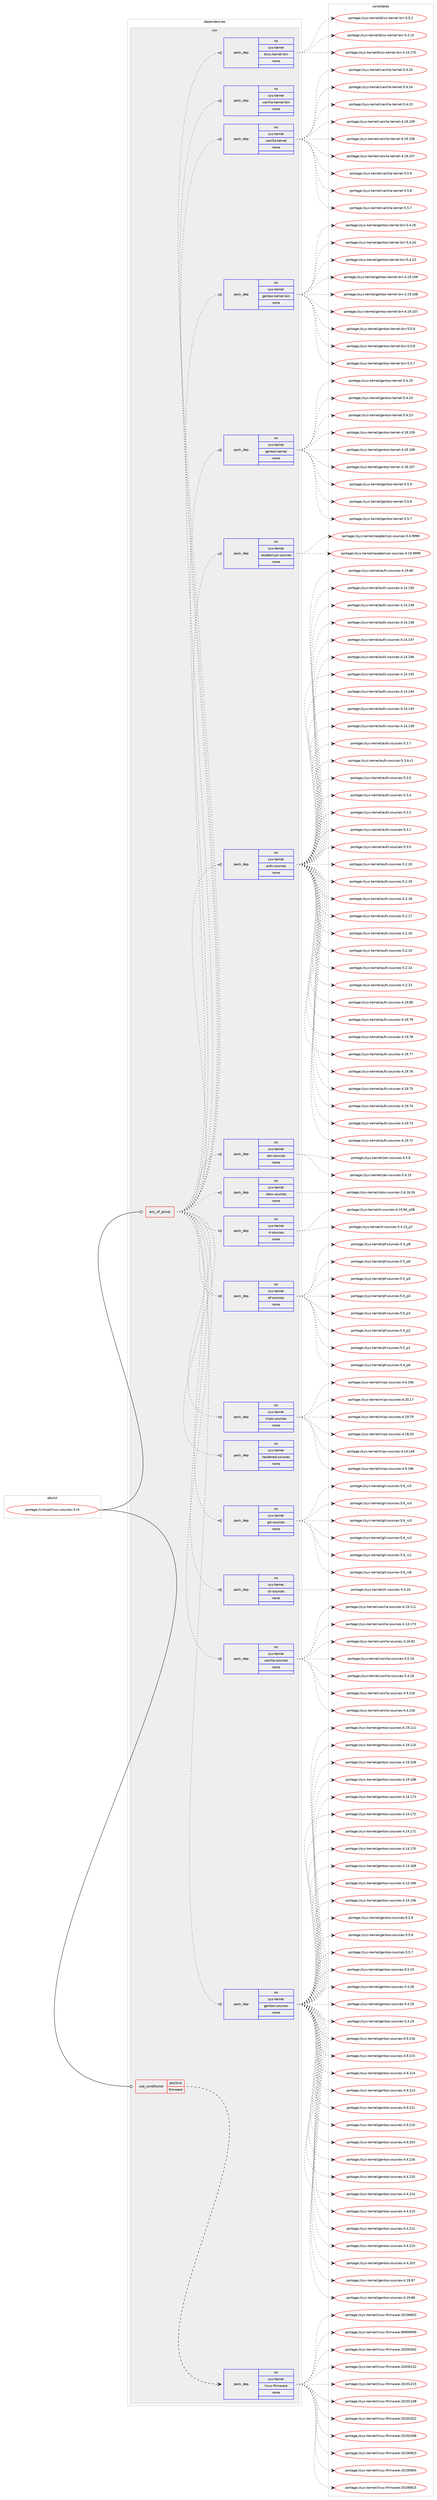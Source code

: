 digraph prolog {

# *************
# Graph options
# *************

newrank=true;
concentrate=true;
compound=true;
graph [rankdir=LR,fontname=Helvetica,fontsize=10,ranksep=1.5];#, ranksep=2.5, nodesep=0.2];
edge  [arrowhead=vee];
node  [fontname=Helvetica,fontsize=10];

# **********
# The ebuild
# **********

subgraph cluster_leftcol {
color=gray;
rank=same;
label=<<i>ebuild</i>>;
id [label="portage://virtual/linux-sources-3-r4", color=red, width=4, href="../virtual/linux-sources-3-r4.svg"];
}

# ****************
# The dependencies
# ****************

subgraph cluster_midcol {
color=gray;
label=<<i>dependencies</i>>;
subgraph cluster_compile {
fillcolor="#eeeeee";
style=filled;
label=<<i>compile</i>>;
}
subgraph cluster_compileandrun {
fillcolor="#eeeeee";
style=filled;
label=<<i>compile and run</i>>;
}
subgraph cluster_run {
fillcolor="#eeeeee";
style=filled;
label=<<i>run</i>>;
subgraph any214 {
dependency9297 [label=<<TABLE BORDER="0" CELLBORDER="1" CELLSPACING="0" CELLPADDING="4"><TR><TD CELLPADDING="10">any_of_group</TD></TR></TABLE>>, shape=none, color=red];subgraph pack7693 {
dependency9298 [label=<<TABLE BORDER="0" CELLBORDER="1" CELLSPACING="0" CELLPADDING="4" WIDTH="220"><TR><TD ROWSPAN="6" CELLPADDING="30">pack_dep</TD></TR><TR><TD WIDTH="110">no</TD></TR><TR><TD>sys-kernel</TD></TR><TR><TD>gentoo-sources</TD></TR><TR><TD>none</TD></TR><TR><TD></TD></TR></TABLE>>, shape=none, color=blue];
}
dependency9297:e -> dependency9298:w [weight=20,style="dotted",arrowhead="oinv"];
subgraph pack7694 {
dependency9299 [label=<<TABLE BORDER="0" CELLBORDER="1" CELLSPACING="0" CELLPADDING="4" WIDTH="220"><TR><TD ROWSPAN="6" CELLPADDING="30">pack_dep</TD></TR><TR><TD WIDTH="110">no</TD></TR><TR><TD>sys-kernel</TD></TR><TR><TD>vanilla-sources</TD></TR><TR><TD>none</TD></TR><TR><TD></TD></TR></TABLE>>, shape=none, color=blue];
}
dependency9297:e -> dependency9299:w [weight=20,style="dotted",arrowhead="oinv"];
subgraph pack7695 {
dependency9300 [label=<<TABLE BORDER="0" CELLBORDER="1" CELLSPACING="0" CELLPADDING="4" WIDTH="220"><TR><TD ROWSPAN="6" CELLPADDING="30">pack_dep</TD></TR><TR><TD WIDTH="110">no</TD></TR><TR><TD>sys-kernel</TD></TR><TR><TD>ck-sources</TD></TR><TR><TD>none</TD></TR><TR><TD></TD></TR></TABLE>>, shape=none, color=blue];
}
dependency9297:e -> dependency9300:w [weight=20,style="dotted",arrowhead="oinv"];
subgraph pack7696 {
dependency9301 [label=<<TABLE BORDER="0" CELLBORDER="1" CELLSPACING="0" CELLPADDING="4" WIDTH="220"><TR><TD ROWSPAN="6" CELLPADDING="30">pack_dep</TD></TR><TR><TD WIDTH="110">no</TD></TR><TR><TD>sys-kernel</TD></TR><TR><TD>git-sources</TD></TR><TR><TD>none</TD></TR><TR><TD></TD></TR></TABLE>>, shape=none, color=blue];
}
dependency9297:e -> dependency9301:w [weight=20,style="dotted",arrowhead="oinv"];
subgraph pack7697 {
dependency9302 [label=<<TABLE BORDER="0" CELLBORDER="1" CELLSPACING="0" CELLPADDING="4" WIDTH="220"><TR><TD ROWSPAN="6" CELLPADDING="30">pack_dep</TD></TR><TR><TD WIDTH="110">no</TD></TR><TR><TD>sys-kernel</TD></TR><TR><TD>hardened-sources</TD></TR><TR><TD>none</TD></TR><TR><TD></TD></TR></TABLE>>, shape=none, color=blue];
}
dependency9297:e -> dependency9302:w [weight=20,style="dotted",arrowhead="oinv"];
subgraph pack7698 {
dependency9303 [label=<<TABLE BORDER="0" CELLBORDER="1" CELLSPACING="0" CELLPADDING="4" WIDTH="220"><TR><TD ROWSPAN="6" CELLPADDING="30">pack_dep</TD></TR><TR><TD WIDTH="110">no</TD></TR><TR><TD>sys-kernel</TD></TR><TR><TD>mips-sources</TD></TR><TR><TD>none</TD></TR><TR><TD></TD></TR></TABLE>>, shape=none, color=blue];
}
dependency9297:e -> dependency9303:w [weight=20,style="dotted",arrowhead="oinv"];
subgraph pack7699 {
dependency9304 [label=<<TABLE BORDER="0" CELLBORDER="1" CELLSPACING="0" CELLPADDING="4" WIDTH="220"><TR><TD ROWSPAN="6" CELLPADDING="30">pack_dep</TD></TR><TR><TD WIDTH="110">no</TD></TR><TR><TD>sys-kernel</TD></TR><TR><TD>pf-sources</TD></TR><TR><TD>none</TD></TR><TR><TD></TD></TR></TABLE>>, shape=none, color=blue];
}
dependency9297:e -> dependency9304:w [weight=20,style="dotted",arrowhead="oinv"];
subgraph pack7700 {
dependency9305 [label=<<TABLE BORDER="0" CELLBORDER="1" CELLSPACING="0" CELLPADDING="4" WIDTH="220"><TR><TD ROWSPAN="6" CELLPADDING="30">pack_dep</TD></TR><TR><TD WIDTH="110">no</TD></TR><TR><TD>sys-kernel</TD></TR><TR><TD>rt-sources</TD></TR><TR><TD>none</TD></TR><TR><TD></TD></TR></TABLE>>, shape=none, color=blue];
}
dependency9297:e -> dependency9305:w [weight=20,style="dotted",arrowhead="oinv"];
subgraph pack7701 {
dependency9306 [label=<<TABLE BORDER="0" CELLBORDER="1" CELLSPACING="0" CELLPADDING="4" WIDTH="220"><TR><TD ROWSPAN="6" CELLPADDING="30">pack_dep</TD></TR><TR><TD WIDTH="110">no</TD></TR><TR><TD>sys-kernel</TD></TR><TR><TD>xbox-sources</TD></TR><TR><TD>none</TD></TR><TR><TD></TD></TR></TABLE>>, shape=none, color=blue];
}
dependency9297:e -> dependency9306:w [weight=20,style="dotted",arrowhead="oinv"];
subgraph pack7702 {
dependency9307 [label=<<TABLE BORDER="0" CELLBORDER="1" CELLSPACING="0" CELLPADDING="4" WIDTH="220"><TR><TD ROWSPAN="6" CELLPADDING="30">pack_dep</TD></TR><TR><TD WIDTH="110">no</TD></TR><TR><TD>sys-kernel</TD></TR><TR><TD>zen-sources</TD></TR><TR><TD>none</TD></TR><TR><TD></TD></TR></TABLE>>, shape=none, color=blue];
}
dependency9297:e -> dependency9307:w [weight=20,style="dotted",arrowhead="oinv"];
subgraph pack7703 {
dependency9308 [label=<<TABLE BORDER="0" CELLBORDER="1" CELLSPACING="0" CELLPADDING="4" WIDTH="220"><TR><TD ROWSPAN="6" CELLPADDING="30">pack_dep</TD></TR><TR><TD WIDTH="110">no</TD></TR><TR><TD>sys-kernel</TD></TR><TR><TD>aufs-sources</TD></TR><TR><TD>none</TD></TR><TR><TD></TD></TR></TABLE>>, shape=none, color=blue];
}
dependency9297:e -> dependency9308:w [weight=20,style="dotted",arrowhead="oinv"];
subgraph pack7704 {
dependency9309 [label=<<TABLE BORDER="0" CELLBORDER="1" CELLSPACING="0" CELLPADDING="4" WIDTH="220"><TR><TD ROWSPAN="6" CELLPADDING="30">pack_dep</TD></TR><TR><TD WIDTH="110">no</TD></TR><TR><TD>sys-kernel</TD></TR><TR><TD>raspberrypi-sources</TD></TR><TR><TD>none</TD></TR><TR><TD></TD></TR></TABLE>>, shape=none, color=blue];
}
dependency9297:e -> dependency9309:w [weight=20,style="dotted",arrowhead="oinv"];
subgraph pack7705 {
dependency9310 [label=<<TABLE BORDER="0" CELLBORDER="1" CELLSPACING="0" CELLPADDING="4" WIDTH="220"><TR><TD ROWSPAN="6" CELLPADDING="30">pack_dep</TD></TR><TR><TD WIDTH="110">no</TD></TR><TR><TD>sys-kernel</TD></TR><TR><TD>gentoo-kernel</TD></TR><TR><TD>none</TD></TR><TR><TD></TD></TR></TABLE>>, shape=none, color=blue];
}
dependency9297:e -> dependency9310:w [weight=20,style="dotted",arrowhead="oinv"];
subgraph pack7706 {
dependency9311 [label=<<TABLE BORDER="0" CELLBORDER="1" CELLSPACING="0" CELLPADDING="4" WIDTH="220"><TR><TD ROWSPAN="6" CELLPADDING="30">pack_dep</TD></TR><TR><TD WIDTH="110">no</TD></TR><TR><TD>sys-kernel</TD></TR><TR><TD>gentoo-kernel-bin</TD></TR><TR><TD>none</TD></TR><TR><TD></TD></TR></TABLE>>, shape=none, color=blue];
}
dependency9297:e -> dependency9311:w [weight=20,style="dotted",arrowhead="oinv"];
subgraph pack7707 {
dependency9312 [label=<<TABLE BORDER="0" CELLBORDER="1" CELLSPACING="0" CELLPADDING="4" WIDTH="220"><TR><TD ROWSPAN="6" CELLPADDING="30">pack_dep</TD></TR><TR><TD WIDTH="110">no</TD></TR><TR><TD>sys-kernel</TD></TR><TR><TD>vanilla-kernel</TD></TR><TR><TD>none</TD></TR><TR><TD></TD></TR></TABLE>>, shape=none, color=blue];
}
dependency9297:e -> dependency9312:w [weight=20,style="dotted",arrowhead="oinv"];
subgraph pack7708 {
dependency9313 [label=<<TABLE BORDER="0" CELLBORDER="1" CELLSPACING="0" CELLPADDING="4" WIDTH="220"><TR><TD ROWSPAN="6" CELLPADDING="30">pack_dep</TD></TR><TR><TD WIDTH="110">no</TD></TR><TR><TD>sys-kernel</TD></TR><TR><TD>vanilla-kernel-bin</TD></TR><TR><TD>none</TD></TR><TR><TD></TD></TR></TABLE>>, shape=none, color=blue];
}
dependency9297:e -> dependency9313:w [weight=20,style="dotted",arrowhead="oinv"];
subgraph pack7709 {
dependency9314 [label=<<TABLE BORDER="0" CELLBORDER="1" CELLSPACING="0" CELLPADDING="4" WIDTH="220"><TR><TD ROWSPAN="6" CELLPADDING="30">pack_dep</TD></TR><TR><TD WIDTH="110">no</TD></TR><TR><TD>sys-kernel</TD></TR><TR><TD>bliss-kernel-bin</TD></TR><TR><TD>none</TD></TR><TR><TD></TD></TR></TABLE>>, shape=none, color=blue];
}
dependency9297:e -> dependency9314:w [weight=20,style="dotted",arrowhead="oinv"];
}
id:e -> dependency9297:w [weight=20,style="solid",arrowhead="odot"];
subgraph cond1388 {
dependency9315 [label=<<TABLE BORDER="0" CELLBORDER="1" CELLSPACING="0" CELLPADDING="4"><TR><TD ROWSPAN="3" CELLPADDING="10">use_conditional</TD></TR><TR><TD>positive</TD></TR><TR><TD>firmware</TD></TR></TABLE>>, shape=none, color=red];
subgraph pack7710 {
dependency9316 [label=<<TABLE BORDER="0" CELLBORDER="1" CELLSPACING="0" CELLPADDING="4" WIDTH="220"><TR><TD ROWSPAN="6" CELLPADDING="30">pack_dep</TD></TR><TR><TD WIDTH="110">no</TD></TR><TR><TD>sys-kernel</TD></TR><TR><TD>linux-firmware</TD></TR><TR><TD>none</TD></TR><TR><TD></TD></TR></TABLE>>, shape=none, color=blue];
}
dependency9315:e -> dependency9316:w [weight=20,style="dashed",arrowhead="vee"];
}
id:e -> dependency9315:w [weight=20,style="solid",arrowhead="odot"];
}
}

# **************
# The candidates
# **************

subgraph cluster_choices {
rank=same;
color=gray;
label=<<i>candidates</i>>;

subgraph choice7693 {
color=black;
nodesep=1;
choice11512111545107101114110101108471031011101161111114511511111711499101115455346534657 [label="portage://sys-kernel/gentoo-sources-5.5.9", color=red, width=4,href="../sys-kernel/gentoo-sources-5.5.9.svg"];
choice11512111545107101114110101108471031011101161111114511511111711499101115455346534656 [label="portage://sys-kernel/gentoo-sources-5.5.8", color=red, width=4,href="../sys-kernel/gentoo-sources-5.5.8.svg"];
choice11512111545107101114110101108471031011101161111114511511111711499101115455346534655 [label="portage://sys-kernel/gentoo-sources-5.5.7", color=red, width=4,href="../sys-kernel/gentoo-sources-5.5.7.svg"];
choice1151211154510710111411010110847103101110116111111451151111171149910111545534653464948 [label="portage://sys-kernel/gentoo-sources-5.5.10", color=red, width=4,href="../sys-kernel/gentoo-sources-5.5.10.svg"];
choice1151211154510710111411010110847103101110116111111451151111171149910111545534652465054 [label="portage://sys-kernel/gentoo-sources-5.4.26", color=red, width=4,href="../sys-kernel/gentoo-sources-5.4.26.svg"];
choice1151211154510710111411010110847103101110116111111451151111171149910111545534652465053 [label="portage://sys-kernel/gentoo-sources-5.4.25", color=red, width=4,href="../sys-kernel/gentoo-sources-5.4.25.svg"];
choice1151211154510710111411010110847103101110116111111451151111171149910111545534652465052 [label="portage://sys-kernel/gentoo-sources-5.4.24", color=red, width=4,href="../sys-kernel/gentoo-sources-5.4.24.svg"];
choice115121115451071011141101011084710310111011611111145115111117114991011154552465746504954 [label="portage://sys-kernel/gentoo-sources-4.9.216", color=red, width=4,href="../sys-kernel/gentoo-sources-4.9.216.svg"];
choice115121115451071011141101011084710310111011611111145115111117114991011154552465746504953 [label="portage://sys-kernel/gentoo-sources-4.9.215", color=red, width=4,href="../sys-kernel/gentoo-sources-4.9.215.svg"];
choice115121115451071011141101011084710310111011611111145115111117114991011154552465746504952 [label="portage://sys-kernel/gentoo-sources-4.9.214", color=red, width=4,href="../sys-kernel/gentoo-sources-4.9.214.svg"];
choice115121115451071011141101011084710310111011611111145115111117114991011154552465746504951 [label="portage://sys-kernel/gentoo-sources-4.9.213", color=red, width=4,href="../sys-kernel/gentoo-sources-4.9.213.svg"];
choice115121115451071011141101011084710310111011611111145115111117114991011154552465746504950 [label="portage://sys-kernel/gentoo-sources-4.9.212", color=red, width=4,href="../sys-kernel/gentoo-sources-4.9.212.svg"];
choice115121115451071011141101011084710310111011611111145115111117114991011154552465746504948 [label="portage://sys-kernel/gentoo-sources-4.9.210", color=red, width=4,href="../sys-kernel/gentoo-sources-4.9.210.svg"];
choice115121115451071011141101011084710310111011611111145115111117114991011154552465746504851 [label="portage://sys-kernel/gentoo-sources-4.9.203", color=red, width=4,href="../sys-kernel/gentoo-sources-4.9.203.svg"];
choice115121115451071011141101011084710310111011611111145115111117114991011154552465246504954 [label="portage://sys-kernel/gentoo-sources-4.4.216", color=red, width=4,href="../sys-kernel/gentoo-sources-4.4.216.svg"];
choice115121115451071011141101011084710310111011611111145115111117114991011154552465246504953 [label="portage://sys-kernel/gentoo-sources-4.4.215", color=red, width=4,href="../sys-kernel/gentoo-sources-4.4.215.svg"];
choice115121115451071011141101011084710310111011611111145115111117114991011154552465246504952 [label="portage://sys-kernel/gentoo-sources-4.4.214", color=red, width=4,href="../sys-kernel/gentoo-sources-4.4.214.svg"];
choice115121115451071011141101011084710310111011611111145115111117114991011154552465246504951 [label="portage://sys-kernel/gentoo-sources-4.4.213", color=red, width=4,href="../sys-kernel/gentoo-sources-4.4.213.svg"];
choice115121115451071011141101011084710310111011611111145115111117114991011154552465246504950 [label="portage://sys-kernel/gentoo-sources-4.4.212", color=red, width=4,href="../sys-kernel/gentoo-sources-4.4.212.svg"];
choice115121115451071011141101011084710310111011611111145115111117114991011154552465246504948 [label="portage://sys-kernel/gentoo-sources-4.4.210", color=red, width=4,href="../sys-kernel/gentoo-sources-4.4.210.svg"];
choice115121115451071011141101011084710310111011611111145115111117114991011154552465246504851 [label="portage://sys-kernel/gentoo-sources-4.4.203", color=red, width=4,href="../sys-kernel/gentoo-sources-4.4.203.svg"];
choice115121115451071011141101011084710310111011611111145115111117114991011154552464957465755 [label="portage://sys-kernel/gentoo-sources-4.19.97", color=red, width=4,href="../sys-kernel/gentoo-sources-4.19.97.svg"];
choice115121115451071011141101011084710310111011611111145115111117114991011154552464957465654 [label="portage://sys-kernel/gentoo-sources-4.19.86", color=red, width=4,href="../sys-kernel/gentoo-sources-4.19.86.svg"];
choice11512111545107101114110101108471031011101161111114511511111711499101115455246495746494949 [label="portage://sys-kernel/gentoo-sources-4.19.111", color=red, width=4,href="../sys-kernel/gentoo-sources-4.19.111.svg"];
choice11512111545107101114110101108471031011101161111114511511111711499101115455246495746494948 [label="portage://sys-kernel/gentoo-sources-4.19.110", color=red, width=4,href="../sys-kernel/gentoo-sources-4.19.110.svg"];
choice11512111545107101114110101108471031011101161111114511511111711499101115455246495746494857 [label="portage://sys-kernel/gentoo-sources-4.19.109", color=red, width=4,href="../sys-kernel/gentoo-sources-4.19.109.svg"];
choice11512111545107101114110101108471031011101161111114511511111711499101115455246495746494856 [label="portage://sys-kernel/gentoo-sources-4.19.108", color=red, width=4,href="../sys-kernel/gentoo-sources-4.19.108.svg"];
choice11512111545107101114110101108471031011101161111114511511111711499101115455246495246495551 [label="portage://sys-kernel/gentoo-sources-4.14.173", color=red, width=4,href="../sys-kernel/gentoo-sources-4.14.173.svg"];
choice11512111545107101114110101108471031011101161111114511511111711499101115455246495246495550 [label="portage://sys-kernel/gentoo-sources-4.14.172", color=red, width=4,href="../sys-kernel/gentoo-sources-4.14.172.svg"];
choice11512111545107101114110101108471031011101161111114511511111711499101115455246495246495549 [label="portage://sys-kernel/gentoo-sources-4.14.171", color=red, width=4,href="../sys-kernel/gentoo-sources-4.14.171.svg"];
choice11512111545107101114110101108471031011101161111114511511111711499101115455246495246495548 [label="portage://sys-kernel/gentoo-sources-4.14.170", color=red, width=4,href="../sys-kernel/gentoo-sources-4.14.170.svg"];
choice11512111545107101114110101108471031011101161111114511511111711499101115455246495246495457 [label="portage://sys-kernel/gentoo-sources-4.14.169", color=red, width=4,href="../sys-kernel/gentoo-sources-4.14.169.svg"];
choice11512111545107101114110101108471031011101161111114511511111711499101115455246495246495454 [label="portage://sys-kernel/gentoo-sources-4.14.166", color=red, width=4,href="../sys-kernel/gentoo-sources-4.14.166.svg"];
choice11512111545107101114110101108471031011101161111114511511111711499101115455246495246495354 [label="portage://sys-kernel/gentoo-sources-4.14.156", color=red, width=4,href="../sys-kernel/gentoo-sources-4.14.156.svg"];
dependency9298:e -> choice11512111545107101114110101108471031011101161111114511511111711499101115455346534657:w [style=dotted,weight="100"];
dependency9298:e -> choice11512111545107101114110101108471031011101161111114511511111711499101115455346534656:w [style=dotted,weight="100"];
dependency9298:e -> choice11512111545107101114110101108471031011101161111114511511111711499101115455346534655:w [style=dotted,weight="100"];
dependency9298:e -> choice1151211154510710111411010110847103101110116111111451151111171149910111545534653464948:w [style=dotted,weight="100"];
dependency9298:e -> choice1151211154510710111411010110847103101110116111111451151111171149910111545534652465054:w [style=dotted,weight="100"];
dependency9298:e -> choice1151211154510710111411010110847103101110116111111451151111171149910111545534652465053:w [style=dotted,weight="100"];
dependency9298:e -> choice1151211154510710111411010110847103101110116111111451151111171149910111545534652465052:w [style=dotted,weight="100"];
dependency9298:e -> choice115121115451071011141101011084710310111011611111145115111117114991011154552465746504954:w [style=dotted,weight="100"];
dependency9298:e -> choice115121115451071011141101011084710310111011611111145115111117114991011154552465746504953:w [style=dotted,weight="100"];
dependency9298:e -> choice115121115451071011141101011084710310111011611111145115111117114991011154552465746504952:w [style=dotted,weight="100"];
dependency9298:e -> choice115121115451071011141101011084710310111011611111145115111117114991011154552465746504951:w [style=dotted,weight="100"];
dependency9298:e -> choice115121115451071011141101011084710310111011611111145115111117114991011154552465746504950:w [style=dotted,weight="100"];
dependency9298:e -> choice115121115451071011141101011084710310111011611111145115111117114991011154552465746504948:w [style=dotted,weight="100"];
dependency9298:e -> choice115121115451071011141101011084710310111011611111145115111117114991011154552465746504851:w [style=dotted,weight="100"];
dependency9298:e -> choice115121115451071011141101011084710310111011611111145115111117114991011154552465246504954:w [style=dotted,weight="100"];
dependency9298:e -> choice115121115451071011141101011084710310111011611111145115111117114991011154552465246504953:w [style=dotted,weight="100"];
dependency9298:e -> choice115121115451071011141101011084710310111011611111145115111117114991011154552465246504952:w [style=dotted,weight="100"];
dependency9298:e -> choice115121115451071011141101011084710310111011611111145115111117114991011154552465246504951:w [style=dotted,weight="100"];
dependency9298:e -> choice115121115451071011141101011084710310111011611111145115111117114991011154552465246504950:w [style=dotted,weight="100"];
dependency9298:e -> choice115121115451071011141101011084710310111011611111145115111117114991011154552465246504948:w [style=dotted,weight="100"];
dependency9298:e -> choice115121115451071011141101011084710310111011611111145115111117114991011154552465246504851:w [style=dotted,weight="100"];
dependency9298:e -> choice115121115451071011141101011084710310111011611111145115111117114991011154552464957465755:w [style=dotted,weight="100"];
dependency9298:e -> choice115121115451071011141101011084710310111011611111145115111117114991011154552464957465654:w [style=dotted,weight="100"];
dependency9298:e -> choice11512111545107101114110101108471031011101161111114511511111711499101115455246495746494949:w [style=dotted,weight="100"];
dependency9298:e -> choice11512111545107101114110101108471031011101161111114511511111711499101115455246495746494948:w [style=dotted,weight="100"];
dependency9298:e -> choice11512111545107101114110101108471031011101161111114511511111711499101115455246495746494857:w [style=dotted,weight="100"];
dependency9298:e -> choice11512111545107101114110101108471031011101161111114511511111711499101115455246495746494856:w [style=dotted,weight="100"];
dependency9298:e -> choice11512111545107101114110101108471031011101161111114511511111711499101115455246495246495551:w [style=dotted,weight="100"];
dependency9298:e -> choice11512111545107101114110101108471031011101161111114511511111711499101115455246495246495550:w [style=dotted,weight="100"];
dependency9298:e -> choice11512111545107101114110101108471031011101161111114511511111711499101115455246495246495549:w [style=dotted,weight="100"];
dependency9298:e -> choice11512111545107101114110101108471031011101161111114511511111711499101115455246495246495548:w [style=dotted,weight="100"];
dependency9298:e -> choice11512111545107101114110101108471031011101161111114511511111711499101115455246495246495457:w [style=dotted,weight="100"];
dependency9298:e -> choice11512111545107101114110101108471031011101161111114511511111711499101115455246495246495454:w [style=dotted,weight="100"];
dependency9298:e -> choice11512111545107101114110101108471031011101161111114511511111711499101115455246495246495354:w [style=dotted,weight="100"];
}
subgraph choice7694 {
color=black;
nodesep=1;
choice11512111545107101114110101108471189711010510810897451151111171149910111545534653464948 [label="portage://sys-kernel/vanilla-sources-5.5.10", color=red, width=4,href="../sys-kernel/vanilla-sources-5.5.10.svg"];
choice11512111545107101114110101108471189711010510810897451151111171149910111545534652465054 [label="portage://sys-kernel/vanilla-sources-5.4.26", color=red, width=4,href="../sys-kernel/vanilla-sources-5.4.26.svg"];
choice1151211154510710111411010110847118971101051081089745115111117114991011154552465746504954 [label="portage://sys-kernel/vanilla-sources-4.9.216", color=red, width=4,href="../sys-kernel/vanilla-sources-4.9.216.svg"];
choice1151211154510710111411010110847118971101051081089745115111117114991011154552465246504954 [label="portage://sys-kernel/vanilla-sources-4.4.216", color=red, width=4,href="../sys-kernel/vanilla-sources-4.4.216.svg"];
choice115121115451071011141101011084711897110105108108974511511111711499101115455246495746494949 [label="portage://sys-kernel/vanilla-sources-4.19.111", color=red, width=4,href="../sys-kernel/vanilla-sources-4.19.111.svg"];
choice115121115451071011141101011084711897110105108108974511511111711499101115455246495246495551 [label="portage://sys-kernel/vanilla-sources-4.14.173", color=red, width=4,href="../sys-kernel/vanilla-sources-4.14.173.svg"];
choice1151211154510710111411010110847118971101051081089745115111117114991011154551464954465650 [label="portage://sys-kernel/vanilla-sources-3.16.82", color=red, width=4,href="../sys-kernel/vanilla-sources-3.16.82.svg"];
dependency9299:e -> choice11512111545107101114110101108471189711010510810897451151111171149910111545534653464948:w [style=dotted,weight="100"];
dependency9299:e -> choice11512111545107101114110101108471189711010510810897451151111171149910111545534652465054:w [style=dotted,weight="100"];
dependency9299:e -> choice1151211154510710111411010110847118971101051081089745115111117114991011154552465746504954:w [style=dotted,weight="100"];
dependency9299:e -> choice1151211154510710111411010110847118971101051081089745115111117114991011154552465246504954:w [style=dotted,weight="100"];
dependency9299:e -> choice115121115451071011141101011084711897110105108108974511511111711499101115455246495746494949:w [style=dotted,weight="100"];
dependency9299:e -> choice115121115451071011141101011084711897110105108108974511511111711499101115455246495246495551:w [style=dotted,weight="100"];
dependency9299:e -> choice1151211154510710111411010110847118971101051081089745115111117114991011154551464954465650:w [style=dotted,weight="100"];
}
subgraph choice7695 {
color=black;
nodesep=1;
choice115121115451071011141101011084799107451151111171149910111545534652465052 [label="portage://sys-kernel/ck-sources-5.4.24", color=red, width=4,href="../sys-kernel/ck-sources-5.4.24.svg"];
dependency9300:e -> choice115121115451071011141101011084799107451151111171149910111545534652465052:w [style=dotted,weight="100"];
}
subgraph choice7696 {
color=black;
nodesep=1;
choice1151211154510710111411010110847103105116451151111171149910111545534654951149954 [label="portage://sys-kernel/git-sources-5.6_rc6", color=red, width=4,href="../sys-kernel/git-sources-5.6_rc6.svg"];
choice1151211154510710111411010110847103105116451151111171149910111545534654951149953 [label="portage://sys-kernel/git-sources-5.6_rc5", color=red, width=4,href="../sys-kernel/git-sources-5.6_rc5.svg"];
choice1151211154510710111411010110847103105116451151111171149910111545534654951149952 [label="portage://sys-kernel/git-sources-5.6_rc4", color=red, width=4,href="../sys-kernel/git-sources-5.6_rc4.svg"];
choice1151211154510710111411010110847103105116451151111171149910111545534654951149951 [label="portage://sys-kernel/git-sources-5.6_rc3", color=red, width=4,href="../sys-kernel/git-sources-5.6_rc3.svg"];
choice1151211154510710111411010110847103105116451151111171149910111545534654951149950 [label="portage://sys-kernel/git-sources-5.6_rc2", color=red, width=4,href="../sys-kernel/git-sources-5.6_rc2.svg"];
choice1151211154510710111411010110847103105116451151111171149910111545534654951149949 [label="portage://sys-kernel/git-sources-5.6_rc1", color=red, width=4,href="../sys-kernel/git-sources-5.6_rc1.svg"];
dependency9301:e -> choice1151211154510710111411010110847103105116451151111171149910111545534654951149954:w [style=dotted,weight="100"];
dependency9301:e -> choice1151211154510710111411010110847103105116451151111171149910111545534654951149953:w [style=dotted,weight="100"];
dependency9301:e -> choice1151211154510710111411010110847103105116451151111171149910111545534654951149952:w [style=dotted,weight="100"];
dependency9301:e -> choice1151211154510710111411010110847103105116451151111171149910111545534654951149951:w [style=dotted,weight="100"];
dependency9301:e -> choice1151211154510710111411010110847103105116451151111171149910111545534654951149950:w [style=dotted,weight="100"];
dependency9301:e -> choice1151211154510710111411010110847103105116451151111171149910111545534654951149949:w [style=dotted,weight="100"];
}
subgraph choice7697 {
color=black;
nodesep=1;
}
subgraph choice7698 {
color=black;
nodesep=1;
choice115121115451071011141101011084710910511211545115111117114991011154552465746495754 [label="portage://sys-kernel/mips-sources-4.9.196", color=red, width=4,href="../sys-kernel/mips-sources-4.9.196.svg"];
choice115121115451071011141101011084710910511211545115111117114991011154552465246495754 [label="portage://sys-kernel/mips-sources-4.4.196", color=red, width=4,href="../sys-kernel/mips-sources-4.4.196.svg"];
choice115121115451071011141101011084710910511211545115111117114991011154552465048464955 [label="portage://sys-kernel/mips-sources-4.20.17", color=red, width=4,href="../sys-kernel/mips-sources-4.20.17.svg"];
choice115121115451071011141101011084710910511211545115111117114991011154552464957465557 [label="portage://sys-kernel/mips-sources-4.19.79", color=red, width=4,href="../sys-kernel/mips-sources-4.19.79.svg"];
choice115121115451071011141101011084710910511211545115111117114991011154552464956465048 [label="portage://sys-kernel/mips-sources-4.18.20", color=red, width=4,href="../sys-kernel/mips-sources-4.18.20.svg"];
choice11512111545107101114110101108471091051121154511511111711499101115455246495246495257 [label="portage://sys-kernel/mips-sources-4.14.149", color=red, width=4,href="../sys-kernel/mips-sources-4.14.149.svg"];
dependency9303:e -> choice115121115451071011141101011084710910511211545115111117114991011154552465746495754:w [style=dotted,weight="100"];
dependency9303:e -> choice115121115451071011141101011084710910511211545115111117114991011154552465246495754:w [style=dotted,weight="100"];
dependency9303:e -> choice115121115451071011141101011084710910511211545115111117114991011154552465048464955:w [style=dotted,weight="100"];
dependency9303:e -> choice115121115451071011141101011084710910511211545115111117114991011154552464957465557:w [style=dotted,weight="100"];
dependency9303:e -> choice115121115451071011141101011084710910511211545115111117114991011154552464956465048:w [style=dotted,weight="100"];
dependency9303:e -> choice11512111545107101114110101108471091051121154511511111711499101115455246495246495257:w [style=dotted,weight="100"];
}
subgraph choice7699 {
color=black;
nodesep=1;
choice11512111545107101114110101108471121024511511111711499101115455346539511254 [label="portage://sys-kernel/pf-sources-5.5_p6", color=red, width=4,href="../sys-kernel/pf-sources-5.5_p6.svg"];
choice11512111545107101114110101108471121024511511111711499101115455346539511253 [label="portage://sys-kernel/pf-sources-5.5_p5", color=red, width=4,href="../sys-kernel/pf-sources-5.5_p5.svg"];
choice11512111545107101114110101108471121024511511111711499101115455346539511252 [label="portage://sys-kernel/pf-sources-5.5_p4", color=red, width=4,href="../sys-kernel/pf-sources-5.5_p4.svg"];
choice11512111545107101114110101108471121024511511111711499101115455346539511251 [label="portage://sys-kernel/pf-sources-5.5_p3", color=red, width=4,href="../sys-kernel/pf-sources-5.5_p3.svg"];
choice11512111545107101114110101108471121024511511111711499101115455346539511250 [label="portage://sys-kernel/pf-sources-5.5_p2", color=red, width=4,href="../sys-kernel/pf-sources-5.5_p2.svg"];
choice11512111545107101114110101108471121024511511111711499101115455346539511249 [label="portage://sys-kernel/pf-sources-5.5_p1", color=red, width=4,href="../sys-kernel/pf-sources-5.5_p1.svg"];
choice11512111545107101114110101108471121024511511111711499101115455346529511254 [label="portage://sys-kernel/pf-sources-5.4_p6", color=red, width=4,href="../sys-kernel/pf-sources-5.4_p6.svg"];
choice11512111545107101114110101108471121024511511111711499101115455346519511256 [label="portage://sys-kernel/pf-sources-5.3_p8", color=red, width=4,href="../sys-kernel/pf-sources-5.3_p8.svg"];
dependency9304:e -> choice11512111545107101114110101108471121024511511111711499101115455346539511254:w [style=dotted,weight="100"];
dependency9304:e -> choice11512111545107101114110101108471121024511511111711499101115455346539511253:w [style=dotted,weight="100"];
dependency9304:e -> choice11512111545107101114110101108471121024511511111711499101115455346539511252:w [style=dotted,weight="100"];
dependency9304:e -> choice11512111545107101114110101108471121024511511111711499101115455346539511251:w [style=dotted,weight="100"];
dependency9304:e -> choice11512111545107101114110101108471121024511511111711499101115455346539511250:w [style=dotted,weight="100"];
dependency9304:e -> choice11512111545107101114110101108471121024511511111711499101115455346539511249:w [style=dotted,weight="100"];
dependency9304:e -> choice11512111545107101114110101108471121024511511111711499101115455346529511254:w [style=dotted,weight="100"];
dependency9304:e -> choice11512111545107101114110101108471121024511511111711499101115455346519511256:w [style=dotted,weight="100"];
}
subgraph choice7700 {
color=black;
nodesep=1;
choice11512111545107101114110101108471141164511511111711499101115455346524649519511255 [label="portage://sys-kernel/rt-sources-5.4.13_p7", color=red, width=4,href="../sys-kernel/rt-sources-5.4.13_p7.svg"];
choice115121115451071011141101011084711411645115111117114991011154552464957465752951125156 [label="portage://sys-kernel/rt-sources-4.19.94_p38", color=red, width=4,href="../sys-kernel/rt-sources-4.19.94_p38.svg"];
dependency9305:e -> choice11512111545107101114110101108471141164511511111711499101115455346524649519511255:w [style=dotted,weight="100"];
dependency9305:e -> choice115121115451071011141101011084711411645115111117114991011154552464957465752951125156:w [style=dotted,weight="100"];
}
subgraph choice7701 {
color=black;
nodesep=1;
choice115121115451071011141101011084712098111120451151111171149910111545504654464954465054 [label="portage://sys-kernel/xbox-sources-2.6.16.26", color=red, width=4,href="../sys-kernel/xbox-sources-2.6.16.26.svg"];
dependency9306:e -> choice115121115451071011141101011084712098111120451151111171149910111545504654464954465054:w [style=dotted,weight="100"];
}
subgraph choice7702 {
color=black;
nodesep=1;
choice11512111545107101114110101108471221011104511511111711499101115455346534656 [label="portage://sys-kernel/zen-sources-5.5.8", color=red, width=4,href="../sys-kernel/zen-sources-5.5.8.svg"];
choice1151211154510710111411010110847122101110451151111171149910111545534652464953 [label="portage://sys-kernel/zen-sources-5.4.15", color=red, width=4,href="../sys-kernel/zen-sources-5.4.15.svg"];
dependency9307:e -> choice11512111545107101114110101108471221011104511511111711499101115455346534656:w [style=dotted,weight="100"];
dependency9307:e -> choice1151211154510710111411010110847122101110451151111171149910111545534652464953:w [style=dotted,weight="100"];
}
subgraph choice7703 {
color=black;
nodesep=1;
choice1151211154510710111411010110847971171021154511511111711499101115455346514655 [label="portage://sys-kernel/aufs-sources-5.3.7", color=red, width=4,href="../sys-kernel/aufs-sources-5.3.7.svg"];
choice11512111545107101114110101108479711710211545115111117114991011154553465146544511449 [label="portage://sys-kernel/aufs-sources-5.3.6-r1", color=red, width=4,href="../sys-kernel/aufs-sources-5.3.6-r1.svg"];
choice1151211154510710111411010110847971171021154511511111711499101115455346514653 [label="portage://sys-kernel/aufs-sources-5.3.5", color=red, width=4,href="../sys-kernel/aufs-sources-5.3.5.svg"];
choice1151211154510710111411010110847971171021154511511111711499101115455346514652 [label="portage://sys-kernel/aufs-sources-5.3.4", color=red, width=4,href="../sys-kernel/aufs-sources-5.3.4.svg"];
choice1151211154510710111411010110847971171021154511511111711499101115455346514650 [label="portage://sys-kernel/aufs-sources-5.3.2", color=red, width=4,href="../sys-kernel/aufs-sources-5.3.2.svg"];
choice1151211154510710111411010110847971171021154511511111711499101115455346514649 [label="portage://sys-kernel/aufs-sources-5.3.1", color=red, width=4,href="../sys-kernel/aufs-sources-5.3.1.svg"];
choice1151211154510710111411010110847971171021154511511111711499101115455346514648 [label="portage://sys-kernel/aufs-sources-5.3.0", color=red, width=4,href="../sys-kernel/aufs-sources-5.3.0.svg"];
choice115121115451071011141101011084797117102115451151111171149910111545534650465048 [label="portage://sys-kernel/aufs-sources-5.2.20", color=red, width=4,href="../sys-kernel/aufs-sources-5.2.20.svg"];
choice115121115451071011141101011084797117102115451151111171149910111545534650464957 [label="portage://sys-kernel/aufs-sources-5.2.19", color=red, width=4,href="../sys-kernel/aufs-sources-5.2.19.svg"];
choice115121115451071011141101011084797117102115451151111171149910111545534650464956 [label="portage://sys-kernel/aufs-sources-5.2.18", color=red, width=4,href="../sys-kernel/aufs-sources-5.2.18.svg"];
choice115121115451071011141101011084797117102115451151111171149910111545534650464955 [label="portage://sys-kernel/aufs-sources-5.2.17", color=red, width=4,href="../sys-kernel/aufs-sources-5.2.17.svg"];
choice115121115451071011141101011084797117102115451151111171149910111545534650464954 [label="portage://sys-kernel/aufs-sources-5.2.16", color=red, width=4,href="../sys-kernel/aufs-sources-5.2.16.svg"];
choice115121115451071011141101011084797117102115451151111171149910111545534650464953 [label="portage://sys-kernel/aufs-sources-5.2.15", color=red, width=4,href="../sys-kernel/aufs-sources-5.2.15.svg"];
choice115121115451071011141101011084797117102115451151111171149910111545534650464952 [label="portage://sys-kernel/aufs-sources-5.2.14", color=red, width=4,href="../sys-kernel/aufs-sources-5.2.14.svg"];
choice115121115451071011141101011084797117102115451151111171149910111545534650464951 [label="portage://sys-kernel/aufs-sources-5.2.13", color=red, width=4,href="../sys-kernel/aufs-sources-5.2.13.svg"];
choice11512111545107101114110101108479711710211545115111117114991011154552464957465648 [label="portage://sys-kernel/aufs-sources-4.19.80", color=red, width=4,href="../sys-kernel/aufs-sources-4.19.80.svg"];
choice11512111545107101114110101108479711710211545115111117114991011154552464957465557 [label="portage://sys-kernel/aufs-sources-4.19.79", color=red, width=4,href="../sys-kernel/aufs-sources-4.19.79.svg"];
choice11512111545107101114110101108479711710211545115111117114991011154552464957465556 [label="portage://sys-kernel/aufs-sources-4.19.78", color=red, width=4,href="../sys-kernel/aufs-sources-4.19.78.svg"];
choice11512111545107101114110101108479711710211545115111117114991011154552464957465555 [label="portage://sys-kernel/aufs-sources-4.19.77", color=red, width=4,href="../sys-kernel/aufs-sources-4.19.77.svg"];
choice11512111545107101114110101108479711710211545115111117114991011154552464957465554 [label="portage://sys-kernel/aufs-sources-4.19.76", color=red, width=4,href="../sys-kernel/aufs-sources-4.19.76.svg"];
choice11512111545107101114110101108479711710211545115111117114991011154552464957465553 [label="portage://sys-kernel/aufs-sources-4.19.75", color=red, width=4,href="../sys-kernel/aufs-sources-4.19.75.svg"];
choice11512111545107101114110101108479711710211545115111117114991011154552464957465552 [label="portage://sys-kernel/aufs-sources-4.19.74", color=red, width=4,href="../sys-kernel/aufs-sources-4.19.74.svg"];
choice11512111545107101114110101108479711710211545115111117114991011154552464957465551 [label="portage://sys-kernel/aufs-sources-4.19.73", color=red, width=4,href="../sys-kernel/aufs-sources-4.19.73.svg"];
choice11512111545107101114110101108479711710211545115111117114991011154552464957465550 [label="portage://sys-kernel/aufs-sources-4.19.72", color=red, width=4,href="../sys-kernel/aufs-sources-4.19.72.svg"];
choice11512111545107101114110101108479711710211545115111117114991011154552464957465454 [label="portage://sys-kernel/aufs-sources-4.19.66", color=red, width=4,href="../sys-kernel/aufs-sources-4.19.66.svg"];
choice1151211154510710111411010110847971171021154511511111711499101115455246495246495348 [label="portage://sys-kernel/aufs-sources-4.14.150", color=red, width=4,href="../sys-kernel/aufs-sources-4.14.150.svg"];
choice1151211154510710111411010110847971171021154511511111711499101115455246495246495257 [label="portage://sys-kernel/aufs-sources-4.14.149", color=red, width=4,href="../sys-kernel/aufs-sources-4.14.149.svg"];
choice1151211154510710111411010110847971171021154511511111711499101115455246495246495256 [label="portage://sys-kernel/aufs-sources-4.14.148", color=red, width=4,href="../sys-kernel/aufs-sources-4.14.148.svg"];
choice1151211154510710111411010110847971171021154511511111711499101115455246495246495255 [label="portage://sys-kernel/aufs-sources-4.14.147", color=red, width=4,href="../sys-kernel/aufs-sources-4.14.147.svg"];
choice1151211154510710111411010110847971171021154511511111711499101115455246495246495254 [label="portage://sys-kernel/aufs-sources-4.14.146", color=red, width=4,href="../sys-kernel/aufs-sources-4.14.146.svg"];
choice1151211154510710111411010110847971171021154511511111711499101115455246495246495253 [label="portage://sys-kernel/aufs-sources-4.14.145", color=red, width=4,href="../sys-kernel/aufs-sources-4.14.145.svg"];
choice1151211154510710111411010110847971171021154511511111711499101115455246495246495252 [label="portage://sys-kernel/aufs-sources-4.14.144", color=red, width=4,href="../sys-kernel/aufs-sources-4.14.144.svg"];
choice1151211154510710111411010110847971171021154511511111711499101115455246495246495251 [label="portage://sys-kernel/aufs-sources-4.14.143", color=red, width=4,href="../sys-kernel/aufs-sources-4.14.143.svg"];
choice1151211154510710111411010110847971171021154511511111711499101115455246495246495156 [label="portage://sys-kernel/aufs-sources-4.14.138", color=red, width=4,href="../sys-kernel/aufs-sources-4.14.138.svg"];
dependency9308:e -> choice1151211154510710111411010110847971171021154511511111711499101115455346514655:w [style=dotted,weight="100"];
dependency9308:e -> choice11512111545107101114110101108479711710211545115111117114991011154553465146544511449:w [style=dotted,weight="100"];
dependency9308:e -> choice1151211154510710111411010110847971171021154511511111711499101115455346514653:w [style=dotted,weight="100"];
dependency9308:e -> choice1151211154510710111411010110847971171021154511511111711499101115455346514652:w [style=dotted,weight="100"];
dependency9308:e -> choice1151211154510710111411010110847971171021154511511111711499101115455346514650:w [style=dotted,weight="100"];
dependency9308:e -> choice1151211154510710111411010110847971171021154511511111711499101115455346514649:w [style=dotted,weight="100"];
dependency9308:e -> choice1151211154510710111411010110847971171021154511511111711499101115455346514648:w [style=dotted,weight="100"];
dependency9308:e -> choice115121115451071011141101011084797117102115451151111171149910111545534650465048:w [style=dotted,weight="100"];
dependency9308:e -> choice115121115451071011141101011084797117102115451151111171149910111545534650464957:w [style=dotted,weight="100"];
dependency9308:e -> choice115121115451071011141101011084797117102115451151111171149910111545534650464956:w [style=dotted,weight="100"];
dependency9308:e -> choice115121115451071011141101011084797117102115451151111171149910111545534650464955:w [style=dotted,weight="100"];
dependency9308:e -> choice115121115451071011141101011084797117102115451151111171149910111545534650464954:w [style=dotted,weight="100"];
dependency9308:e -> choice115121115451071011141101011084797117102115451151111171149910111545534650464953:w [style=dotted,weight="100"];
dependency9308:e -> choice115121115451071011141101011084797117102115451151111171149910111545534650464952:w [style=dotted,weight="100"];
dependency9308:e -> choice115121115451071011141101011084797117102115451151111171149910111545534650464951:w [style=dotted,weight="100"];
dependency9308:e -> choice11512111545107101114110101108479711710211545115111117114991011154552464957465648:w [style=dotted,weight="100"];
dependency9308:e -> choice11512111545107101114110101108479711710211545115111117114991011154552464957465557:w [style=dotted,weight="100"];
dependency9308:e -> choice11512111545107101114110101108479711710211545115111117114991011154552464957465556:w [style=dotted,weight="100"];
dependency9308:e -> choice11512111545107101114110101108479711710211545115111117114991011154552464957465555:w [style=dotted,weight="100"];
dependency9308:e -> choice11512111545107101114110101108479711710211545115111117114991011154552464957465554:w [style=dotted,weight="100"];
dependency9308:e -> choice11512111545107101114110101108479711710211545115111117114991011154552464957465553:w [style=dotted,weight="100"];
dependency9308:e -> choice11512111545107101114110101108479711710211545115111117114991011154552464957465552:w [style=dotted,weight="100"];
dependency9308:e -> choice11512111545107101114110101108479711710211545115111117114991011154552464957465551:w [style=dotted,weight="100"];
dependency9308:e -> choice11512111545107101114110101108479711710211545115111117114991011154552464957465550:w [style=dotted,weight="100"];
dependency9308:e -> choice11512111545107101114110101108479711710211545115111117114991011154552464957465454:w [style=dotted,weight="100"];
dependency9308:e -> choice1151211154510710111411010110847971171021154511511111711499101115455246495246495348:w [style=dotted,weight="100"];
dependency9308:e -> choice1151211154510710111411010110847971171021154511511111711499101115455246495246495257:w [style=dotted,weight="100"];
dependency9308:e -> choice1151211154510710111411010110847971171021154511511111711499101115455246495246495256:w [style=dotted,weight="100"];
dependency9308:e -> choice1151211154510710111411010110847971171021154511511111711499101115455246495246495255:w [style=dotted,weight="100"];
dependency9308:e -> choice1151211154510710111411010110847971171021154511511111711499101115455246495246495254:w [style=dotted,weight="100"];
dependency9308:e -> choice1151211154510710111411010110847971171021154511511111711499101115455246495246495253:w [style=dotted,weight="100"];
dependency9308:e -> choice1151211154510710111411010110847971171021154511511111711499101115455246495246495252:w [style=dotted,weight="100"];
dependency9308:e -> choice1151211154510710111411010110847971171021154511511111711499101115455246495246495251:w [style=dotted,weight="100"];
dependency9308:e -> choice1151211154510710111411010110847971171021154511511111711499101115455246495246495156:w [style=dotted,weight="100"];
}
subgraph choice7704 {
color=black;
nodesep=1;
choice115121115451071011141101011084711497115112981011141141211121054511511111711499101115455346524657575757 [label="portage://sys-kernel/raspberrypi-sources-5.4.9999", color=red, width=4,href="../sys-kernel/raspberrypi-sources-5.4.9999.svg"];
choice11512111545107101114110101108471149711511298101114114121112105451151111171149910111545524649574657575757 [label="portage://sys-kernel/raspberrypi-sources-4.19.9999", color=red, width=4,href="../sys-kernel/raspberrypi-sources-4.19.9999.svg"];
dependency9309:e -> choice115121115451071011141101011084711497115112981011141141211121054511511111711499101115455346524657575757:w [style=dotted,weight="100"];
dependency9309:e -> choice11512111545107101114110101108471149711511298101114114121112105451151111171149910111545524649574657575757:w [style=dotted,weight="100"];
}
subgraph choice7705 {
color=black;
nodesep=1;
choice115121115451071011141101011084710310111011611111145107101114110101108455346534657 [label="portage://sys-kernel/gentoo-kernel-5.5.9", color=red, width=4,href="../sys-kernel/gentoo-kernel-5.5.9.svg"];
choice115121115451071011141101011084710310111011611111145107101114110101108455346534656 [label="portage://sys-kernel/gentoo-kernel-5.5.8", color=red, width=4,href="../sys-kernel/gentoo-kernel-5.5.8.svg"];
choice115121115451071011141101011084710310111011611111145107101114110101108455346534655 [label="portage://sys-kernel/gentoo-kernel-5.5.7", color=red, width=4,href="../sys-kernel/gentoo-kernel-5.5.7.svg"];
choice11512111545107101114110101108471031011101161111114510710111411010110845534652465053 [label="portage://sys-kernel/gentoo-kernel-5.4.25", color=red, width=4,href="../sys-kernel/gentoo-kernel-5.4.25.svg"];
choice11512111545107101114110101108471031011101161111114510710111411010110845534652465052 [label="portage://sys-kernel/gentoo-kernel-5.4.24", color=red, width=4,href="../sys-kernel/gentoo-kernel-5.4.24.svg"];
choice11512111545107101114110101108471031011101161111114510710111411010110845534652465051 [label="portage://sys-kernel/gentoo-kernel-5.4.23", color=red, width=4,href="../sys-kernel/gentoo-kernel-5.4.23.svg"];
choice115121115451071011141101011084710310111011611111145107101114110101108455246495746494857 [label="portage://sys-kernel/gentoo-kernel-4.19.109", color=red, width=4,href="../sys-kernel/gentoo-kernel-4.19.109.svg"];
choice115121115451071011141101011084710310111011611111145107101114110101108455246495746494856 [label="portage://sys-kernel/gentoo-kernel-4.19.108", color=red, width=4,href="../sys-kernel/gentoo-kernel-4.19.108.svg"];
choice115121115451071011141101011084710310111011611111145107101114110101108455246495746494855 [label="portage://sys-kernel/gentoo-kernel-4.19.107", color=red, width=4,href="../sys-kernel/gentoo-kernel-4.19.107.svg"];
dependency9310:e -> choice115121115451071011141101011084710310111011611111145107101114110101108455346534657:w [style=dotted,weight="100"];
dependency9310:e -> choice115121115451071011141101011084710310111011611111145107101114110101108455346534656:w [style=dotted,weight="100"];
dependency9310:e -> choice115121115451071011141101011084710310111011611111145107101114110101108455346534655:w [style=dotted,weight="100"];
dependency9310:e -> choice11512111545107101114110101108471031011101161111114510710111411010110845534652465053:w [style=dotted,weight="100"];
dependency9310:e -> choice11512111545107101114110101108471031011101161111114510710111411010110845534652465052:w [style=dotted,weight="100"];
dependency9310:e -> choice11512111545107101114110101108471031011101161111114510710111411010110845534652465051:w [style=dotted,weight="100"];
dependency9310:e -> choice115121115451071011141101011084710310111011611111145107101114110101108455246495746494857:w [style=dotted,weight="100"];
dependency9310:e -> choice115121115451071011141101011084710310111011611111145107101114110101108455246495746494856:w [style=dotted,weight="100"];
dependency9310:e -> choice115121115451071011141101011084710310111011611111145107101114110101108455246495746494855:w [style=dotted,weight="100"];
}
subgraph choice7706 {
color=black;
nodesep=1;
choice1151211154510710111411010110847103101110116111111451071011141101011084598105110455346534657 [label="portage://sys-kernel/gentoo-kernel-bin-5.5.9", color=red, width=4,href="../sys-kernel/gentoo-kernel-bin-5.5.9.svg"];
choice1151211154510710111411010110847103101110116111111451071011141101011084598105110455346534656 [label="portage://sys-kernel/gentoo-kernel-bin-5.5.8", color=red, width=4,href="../sys-kernel/gentoo-kernel-bin-5.5.8.svg"];
choice1151211154510710111411010110847103101110116111111451071011141101011084598105110455346534655 [label="portage://sys-kernel/gentoo-kernel-bin-5.5.7", color=red, width=4,href="../sys-kernel/gentoo-kernel-bin-5.5.7.svg"];
choice115121115451071011141101011084710310111011611111145107101114110101108459810511045534652465053 [label="portage://sys-kernel/gentoo-kernel-bin-5.4.25", color=red, width=4,href="../sys-kernel/gentoo-kernel-bin-5.4.25.svg"];
choice115121115451071011141101011084710310111011611111145107101114110101108459810511045534652465052 [label="portage://sys-kernel/gentoo-kernel-bin-5.4.24", color=red, width=4,href="../sys-kernel/gentoo-kernel-bin-5.4.24.svg"];
choice115121115451071011141101011084710310111011611111145107101114110101108459810511045534652465051 [label="portage://sys-kernel/gentoo-kernel-bin-5.4.23", color=red, width=4,href="../sys-kernel/gentoo-kernel-bin-5.4.23.svg"];
choice1151211154510710111411010110847103101110116111111451071011141101011084598105110455246495746494857 [label="portage://sys-kernel/gentoo-kernel-bin-4.19.109", color=red, width=4,href="../sys-kernel/gentoo-kernel-bin-4.19.109.svg"];
choice1151211154510710111411010110847103101110116111111451071011141101011084598105110455246495746494856 [label="portage://sys-kernel/gentoo-kernel-bin-4.19.108", color=red, width=4,href="../sys-kernel/gentoo-kernel-bin-4.19.108.svg"];
choice1151211154510710111411010110847103101110116111111451071011141101011084598105110455246495746494855 [label="portage://sys-kernel/gentoo-kernel-bin-4.19.107", color=red, width=4,href="../sys-kernel/gentoo-kernel-bin-4.19.107.svg"];
dependency9311:e -> choice1151211154510710111411010110847103101110116111111451071011141101011084598105110455346534657:w [style=dotted,weight="100"];
dependency9311:e -> choice1151211154510710111411010110847103101110116111111451071011141101011084598105110455346534656:w [style=dotted,weight="100"];
dependency9311:e -> choice1151211154510710111411010110847103101110116111111451071011141101011084598105110455346534655:w [style=dotted,weight="100"];
dependency9311:e -> choice115121115451071011141101011084710310111011611111145107101114110101108459810511045534652465053:w [style=dotted,weight="100"];
dependency9311:e -> choice115121115451071011141101011084710310111011611111145107101114110101108459810511045534652465052:w [style=dotted,weight="100"];
dependency9311:e -> choice115121115451071011141101011084710310111011611111145107101114110101108459810511045534652465051:w [style=dotted,weight="100"];
dependency9311:e -> choice1151211154510710111411010110847103101110116111111451071011141101011084598105110455246495746494857:w [style=dotted,weight="100"];
dependency9311:e -> choice1151211154510710111411010110847103101110116111111451071011141101011084598105110455246495746494856:w [style=dotted,weight="100"];
dependency9311:e -> choice1151211154510710111411010110847103101110116111111451071011141101011084598105110455246495746494855:w [style=dotted,weight="100"];
}
subgraph choice7707 {
color=black;
nodesep=1;
choice1151211154510710111411010110847118971101051081089745107101114110101108455346534657 [label="portage://sys-kernel/vanilla-kernel-5.5.9", color=red, width=4,href="../sys-kernel/vanilla-kernel-5.5.9.svg"];
choice1151211154510710111411010110847118971101051081089745107101114110101108455346534656 [label="portage://sys-kernel/vanilla-kernel-5.5.8", color=red, width=4,href="../sys-kernel/vanilla-kernel-5.5.8.svg"];
choice1151211154510710111411010110847118971101051081089745107101114110101108455346534655 [label="portage://sys-kernel/vanilla-kernel-5.5.7", color=red, width=4,href="../sys-kernel/vanilla-kernel-5.5.7.svg"];
choice115121115451071011141101011084711897110105108108974510710111411010110845534652465053 [label="portage://sys-kernel/vanilla-kernel-5.4.25", color=red, width=4,href="../sys-kernel/vanilla-kernel-5.4.25.svg"];
choice115121115451071011141101011084711897110105108108974510710111411010110845534652465052 [label="portage://sys-kernel/vanilla-kernel-5.4.24", color=red, width=4,href="../sys-kernel/vanilla-kernel-5.4.24.svg"];
choice115121115451071011141101011084711897110105108108974510710111411010110845534652465051 [label="portage://sys-kernel/vanilla-kernel-5.4.23", color=red, width=4,href="../sys-kernel/vanilla-kernel-5.4.23.svg"];
choice1151211154510710111411010110847118971101051081089745107101114110101108455246495746494857 [label="portage://sys-kernel/vanilla-kernel-4.19.109", color=red, width=4,href="../sys-kernel/vanilla-kernel-4.19.109.svg"];
choice1151211154510710111411010110847118971101051081089745107101114110101108455246495746494856 [label="portage://sys-kernel/vanilla-kernel-4.19.108", color=red, width=4,href="../sys-kernel/vanilla-kernel-4.19.108.svg"];
choice1151211154510710111411010110847118971101051081089745107101114110101108455246495746494855 [label="portage://sys-kernel/vanilla-kernel-4.19.107", color=red, width=4,href="../sys-kernel/vanilla-kernel-4.19.107.svg"];
dependency9312:e -> choice1151211154510710111411010110847118971101051081089745107101114110101108455346534657:w [style=dotted,weight="100"];
dependency9312:e -> choice1151211154510710111411010110847118971101051081089745107101114110101108455346534656:w [style=dotted,weight="100"];
dependency9312:e -> choice1151211154510710111411010110847118971101051081089745107101114110101108455346534655:w [style=dotted,weight="100"];
dependency9312:e -> choice115121115451071011141101011084711897110105108108974510710111411010110845534652465053:w [style=dotted,weight="100"];
dependency9312:e -> choice115121115451071011141101011084711897110105108108974510710111411010110845534652465052:w [style=dotted,weight="100"];
dependency9312:e -> choice115121115451071011141101011084711897110105108108974510710111411010110845534652465051:w [style=dotted,weight="100"];
dependency9312:e -> choice1151211154510710111411010110847118971101051081089745107101114110101108455246495746494857:w [style=dotted,weight="100"];
dependency9312:e -> choice1151211154510710111411010110847118971101051081089745107101114110101108455246495746494856:w [style=dotted,weight="100"];
dependency9312:e -> choice1151211154510710111411010110847118971101051081089745107101114110101108455246495746494855:w [style=dotted,weight="100"];
}
subgraph choice7708 {
color=black;
nodesep=1;
}
subgraph choice7709 {
color=black;
nodesep=1;
choice115121115451071011141101011084798108105115115451071011141101011084598105110455346534650 [label="portage://sys-kernel/bliss-kernel-bin-5.5.2", color=red, width=4,href="../sys-kernel/bliss-kernel-bin-5.5.2.svg"];
choice11512111545107101114110101108479810810511511545107101114110101108459810511045534652464953 [label="portage://sys-kernel/bliss-kernel-bin-5.4.15", color=red, width=4,href="../sys-kernel/bliss-kernel-bin-5.4.15.svg"];
choice115121115451071011141101011084798108105115115451071011141101011084598105110455246495246495548 [label="portage://sys-kernel/bliss-kernel-bin-4.14.170", color=red, width=4,href="../sys-kernel/bliss-kernel-bin-4.14.170.svg"];
dependency9314:e -> choice115121115451071011141101011084798108105115115451071011141101011084598105110455346534650:w [style=dotted,weight="100"];
dependency9314:e -> choice11512111545107101114110101108479810810511511545107101114110101108459810511045534652464953:w [style=dotted,weight="100"];
dependency9314:e -> choice115121115451071011141101011084798108105115115451071011141101011084598105110455246495246495548:w [style=dotted,weight="100"];
}
subgraph choice7710 {
color=black;
nodesep=1;
choice11512111545107101114110101108471081051101171204510210511410911997114101455757575757575757 [label="portage://sys-kernel/linux-firmware-99999999", color=red, width=4,href="../sys-kernel/linux-firmware-99999999.svg"];
choice11512111545107101114110101108471081051101171204510210511410911997114101455048504848514850 [label="portage://sys-kernel/linux-firmware-20200302", color=red, width=4,href="../sys-kernel/linux-firmware-20200302.svg"];
choice11512111545107101114110101108471081051101171204510210511410911997114101455048504848495050 [label="portage://sys-kernel/linux-firmware-20200122", color=red, width=4,href="../sys-kernel/linux-firmware-20200122.svg"];
choice11512111545107101114110101108471081051101171204510210511410911997114101455048495749504953 [label="portage://sys-kernel/linux-firmware-20191215", color=red, width=4,href="../sys-kernel/linux-firmware-20191215.svg"];
choice11512111545107101114110101108471081051101171204510210511410911997114101455048495749494856 [label="portage://sys-kernel/linux-firmware-20191108", color=red, width=4,href="../sys-kernel/linux-firmware-20191108.svg"];
choice11512111545107101114110101108471081051101171204510210511410911997114101455048495749485050 [label="portage://sys-kernel/linux-firmware-20191022", color=red, width=4,href="../sys-kernel/linux-firmware-20191022.svg"];
choice11512111545107101114110101108471081051101171204510210511410911997114101455048495749484856 [label="portage://sys-kernel/linux-firmware-20191008", color=red, width=4,href="../sys-kernel/linux-firmware-20191008.svg"];
choice11512111545107101114110101108471081051101171204510210511410911997114101455048495748575051 [label="portage://sys-kernel/linux-firmware-20190923", color=red, width=4,href="../sys-kernel/linux-firmware-20190923.svg"];
choice11512111545107101114110101108471081051101171204510210511410911997114101455048495748574852 [label="portage://sys-kernel/linux-firmware-20190904", color=red, width=4,href="../sys-kernel/linux-firmware-20190904.svg"];
choice11512111545107101114110101108471081051101171204510210511410911997114101455048495748564953 [label="portage://sys-kernel/linux-firmware-20190815", color=red, width=4,href="../sys-kernel/linux-firmware-20190815.svg"];
choice11512111545107101114110101108471081051101171204510210511410911997114101455048495748544851 [label="portage://sys-kernel/linux-firmware-20190603", color=red, width=4,href="../sys-kernel/linux-firmware-20190603.svg"];
dependency9316:e -> choice11512111545107101114110101108471081051101171204510210511410911997114101455757575757575757:w [style=dotted,weight="100"];
dependency9316:e -> choice11512111545107101114110101108471081051101171204510210511410911997114101455048504848514850:w [style=dotted,weight="100"];
dependency9316:e -> choice11512111545107101114110101108471081051101171204510210511410911997114101455048504848495050:w [style=dotted,weight="100"];
dependency9316:e -> choice11512111545107101114110101108471081051101171204510210511410911997114101455048495749504953:w [style=dotted,weight="100"];
dependency9316:e -> choice11512111545107101114110101108471081051101171204510210511410911997114101455048495749494856:w [style=dotted,weight="100"];
dependency9316:e -> choice11512111545107101114110101108471081051101171204510210511410911997114101455048495749485050:w [style=dotted,weight="100"];
dependency9316:e -> choice11512111545107101114110101108471081051101171204510210511410911997114101455048495749484856:w [style=dotted,weight="100"];
dependency9316:e -> choice11512111545107101114110101108471081051101171204510210511410911997114101455048495748575051:w [style=dotted,weight="100"];
dependency9316:e -> choice11512111545107101114110101108471081051101171204510210511410911997114101455048495748574852:w [style=dotted,weight="100"];
dependency9316:e -> choice11512111545107101114110101108471081051101171204510210511410911997114101455048495748564953:w [style=dotted,weight="100"];
dependency9316:e -> choice11512111545107101114110101108471081051101171204510210511410911997114101455048495748544851:w [style=dotted,weight="100"];
}
}

}
